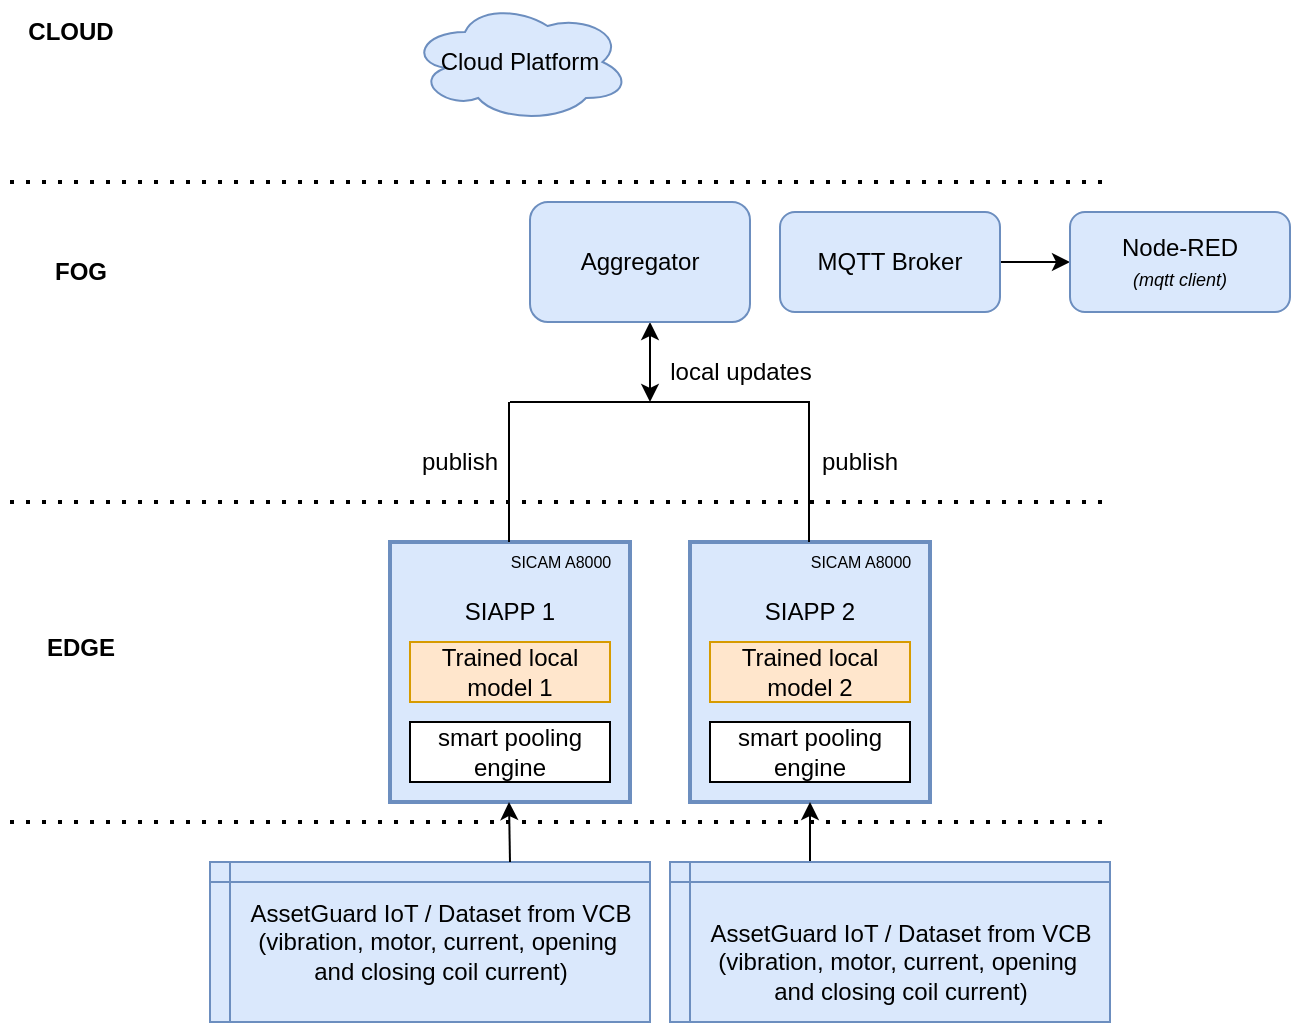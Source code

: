 <mxfile>
    <diagram name="Page-1" id="Hb0_rXLuHfgMdhwfqB6v">
        <mxGraphModel dx="736" dy="499" grid="1" gridSize="10" guides="1" tooltips="1" connect="1" arrows="1" fold="1" page="1" pageScale="1" pageWidth="850" pageHeight="1100" math="0" shadow="0">
            <root>
                <mxCell id="0"/>
                <mxCell id="1" parent="0"/>
                <mxCell id="xG-Qj8sGPEy_TqVcdWYU-6" value="" style="endArrow=none;dashed=1;html=1;dashPattern=1 3;strokeWidth=2;rounded=0;strokeColor=#000000;" parent="1" edge="1">
                    <mxGeometry width="50" height="50" relative="1" as="geometry">
                        <mxPoint x="90" y="360" as="sourcePoint"/>
                        <mxPoint x="640" y="360" as="targetPoint"/>
                    </mxGeometry>
                </mxCell>
                <mxCell id="xG-Qj8sGPEy_TqVcdWYU-7" value="" style="endArrow=none;dashed=1;html=1;dashPattern=1 3;strokeWidth=2;rounded=0;strokeColor=#000000;" parent="1" edge="1">
                    <mxGeometry width="50" height="50" relative="1" as="geometry">
                        <mxPoint x="90" y="200" as="sourcePoint"/>
                        <mxPoint x="640" y="200" as="targetPoint"/>
                    </mxGeometry>
                </mxCell>
                <mxCell id="xG-Qj8sGPEy_TqVcdWYU-8" value="" style="endArrow=none;dashed=1;html=1;dashPattern=1 3;strokeWidth=2;rounded=0;strokeColor=#000000;" parent="1" edge="1">
                    <mxGeometry width="50" height="50" relative="1" as="geometry">
                        <mxPoint x="90" y="520" as="sourcePoint"/>
                        <mxPoint x="640" y="520" as="targetPoint"/>
                    </mxGeometry>
                </mxCell>
                <mxCell id="xG-Qj8sGPEy_TqVcdWYU-9" value="&lt;b&gt;EDGE&lt;/b&gt;" style="text;html=1;align=center;verticalAlign=middle;resizable=0;points=[];autosize=1;strokeColor=none;fillColor=none;" parent="1" vertex="1">
                    <mxGeometry x="95" y="418" width="60" height="30" as="geometry"/>
                </mxCell>
                <mxCell id="xG-Qj8sGPEy_TqVcdWYU-10" value="&lt;b&gt;FOG&lt;/b&gt;" style="text;html=1;align=center;verticalAlign=middle;resizable=0;points=[];autosize=1;strokeColor=none;fillColor=none;" parent="1" vertex="1">
                    <mxGeometry x="100" y="230" width="50" height="30" as="geometry"/>
                </mxCell>
                <mxCell id="xG-Qj8sGPEy_TqVcdWYU-11" value="&lt;b&gt;CLOUD&lt;/b&gt;" style="text;html=1;align=center;verticalAlign=middle;resizable=0;points=[];autosize=1;strokeColor=none;fillColor=none;" parent="1" vertex="1">
                    <mxGeometry x="85" y="110" width="70" height="30" as="geometry"/>
                </mxCell>
                <mxCell id="xG-Qj8sGPEy_TqVcdWYU-12" value="" style="rounded=0;whiteSpace=wrap;html=1;fillColor=#dae8fc;strokeColor=#6c8ebf;glass=0;strokeWidth=2;" parent="1" vertex="1">
                    <mxGeometry x="280" y="380" width="120" height="130" as="geometry"/>
                </mxCell>
                <mxCell id="xG-Qj8sGPEy_TqVcdWYU-13" value="SICAM A8000" style="text;html=1;align=center;verticalAlign=middle;resizable=0;points=[];autosize=1;strokeColor=none;fillColor=none;fontSize=8;" parent="1" vertex="1">
                    <mxGeometry x="330" y="380" width="70" height="20" as="geometry"/>
                </mxCell>
                <mxCell id="xG-Qj8sGPEy_TqVcdWYU-14" value="" style="rounded=0;whiteSpace=wrap;html=1;fillColor=#dae8fc;strokeColor=#6c8ebf;glass=0;strokeWidth=2;" parent="1" vertex="1">
                    <mxGeometry x="430" y="380" width="120" height="130" as="geometry"/>
                </mxCell>
                <mxCell id="xG-Qj8sGPEy_TqVcdWYU-15" value="SICAM A8000" style="text;html=1;align=center;verticalAlign=middle;resizable=0;points=[];autosize=1;strokeColor=none;fillColor=none;fontSize=8;" parent="1" vertex="1">
                    <mxGeometry x="480" y="380" width="70" height="20" as="geometry"/>
                </mxCell>
                <mxCell id="xG-Qj8sGPEy_TqVcdWYU-20" value="" style="endArrow=none;html=1;rounded=0;" parent="1" edge="1">
                    <mxGeometry width="50" height="50" relative="1" as="geometry">
                        <mxPoint x="489.5" y="380" as="sourcePoint"/>
                        <mxPoint x="489.5" y="310" as="targetPoint"/>
                    </mxGeometry>
                </mxCell>
                <mxCell id="xG-Qj8sGPEy_TqVcdWYU-22" value="" style="endArrow=none;html=1;rounded=0;" parent="1" edge="1">
                    <mxGeometry width="50" height="50" relative="1" as="geometry">
                        <mxPoint x="339.5" y="380" as="sourcePoint"/>
                        <mxPoint x="339.5" y="310" as="targetPoint"/>
                    </mxGeometry>
                </mxCell>
                <mxCell id="xG-Qj8sGPEy_TqVcdWYU-23" value="" style="endArrow=none;html=1;rounded=0;" parent="1" edge="1">
                    <mxGeometry width="50" height="50" relative="1" as="geometry">
                        <mxPoint x="340" y="310" as="sourcePoint"/>
                        <mxPoint x="490" y="310" as="targetPoint"/>
                    </mxGeometry>
                </mxCell>
                <mxCell id="xG-Qj8sGPEy_TqVcdWYU-24" value="" style="endArrow=classic;startArrow=classic;html=1;rounded=0;" parent="1" edge="1">
                    <mxGeometry width="50" height="50" relative="1" as="geometry">
                        <mxPoint x="410" y="310" as="sourcePoint"/>
                        <mxPoint x="410" y="270" as="targetPoint"/>
                    </mxGeometry>
                </mxCell>
                <mxCell id="xG-Qj8sGPEy_TqVcdWYU-50" style="edgeStyle=orthogonalEdgeStyle;rounded=0;orthogonalLoop=1;jettySize=auto;html=1;exitX=1;exitY=0.5;exitDx=0;exitDy=0;entryX=0;entryY=0.5;entryDx=0;entryDy=0;" parent="1" source="xG-Qj8sGPEy_TqVcdWYU-25" target="xG-Qj8sGPEy_TqVcdWYU-48" edge="1">
                    <mxGeometry relative="1" as="geometry"/>
                </mxCell>
                <mxCell id="xG-Qj8sGPEy_TqVcdWYU-25" value="MQTT Broker" style="rounded=1;whiteSpace=wrap;html=1;fillColor=#dae8fc;strokeColor=#6c8ebf;" parent="1" vertex="1">
                    <mxGeometry x="475" y="215" width="110" height="50" as="geometry"/>
                </mxCell>
                <mxCell id="xG-Qj8sGPEy_TqVcdWYU-26" value="Cloud Platform" style="ellipse;shape=cloud;whiteSpace=wrap;html=1;fillColor=#dae8fc;strokeColor=#6c8ebf;" parent="1" vertex="1">
                    <mxGeometry x="290" y="110" width="110" height="60" as="geometry"/>
                </mxCell>
                <mxCell id="xG-Qj8sGPEy_TqVcdWYU-35" value="" style="endArrow=classic;html=1;rounded=0;" parent="1" edge="1">
                    <mxGeometry width="50" height="50" relative="1" as="geometry">
                        <mxPoint x="490" y="550" as="sourcePoint"/>
                        <mxPoint x="490" y="510" as="targetPoint"/>
                    </mxGeometry>
                </mxCell>
                <mxCell id="xG-Qj8sGPEy_TqVcdWYU-37" value="local updates" style="text;html=1;align=center;verticalAlign=middle;resizable=0;points=[];autosize=1;strokeColor=none;fillColor=none;" parent="1" vertex="1">
                    <mxGeometry x="410" y="280" width="90" height="30" as="geometry"/>
                </mxCell>
                <mxCell id="xG-Qj8sGPEy_TqVcdWYU-40" value="Trained local model 1" style="rounded=0;whiteSpace=wrap;html=1;fillColor=#ffe6cc;strokeColor=#d79b00;" parent="1" vertex="1">
                    <mxGeometry x="290" y="430" width="100" height="30" as="geometry"/>
                </mxCell>
                <mxCell id="xG-Qj8sGPEy_TqVcdWYU-41" value="Trained local model 2" style="rounded=0;whiteSpace=wrap;html=1;fillColor=#ffe6cc;strokeColor=#d79b00;" parent="1" vertex="1">
                    <mxGeometry x="440" y="430" width="100" height="30" as="geometry"/>
                </mxCell>
                <mxCell id="xG-Qj8sGPEy_TqVcdWYU-42" value="smart pooling engine" style="whiteSpace=wrap;html=1;" parent="1" vertex="1">
                    <mxGeometry x="290" y="470" width="100" height="30" as="geometry"/>
                </mxCell>
                <mxCell id="xG-Qj8sGPEy_TqVcdWYU-43" value="SIAPP 1" style="text;html=1;align=center;verticalAlign=middle;whiteSpace=wrap;rounded=0;" parent="1" vertex="1">
                    <mxGeometry x="310" y="400" width="60" height="30" as="geometry"/>
                </mxCell>
                <mxCell id="xG-Qj8sGPEy_TqVcdWYU-45" value="smart pooling engine" style="whiteSpace=wrap;html=1;" parent="1" vertex="1">
                    <mxGeometry x="440" y="470" width="100" height="30" as="geometry"/>
                </mxCell>
                <mxCell id="xG-Qj8sGPEy_TqVcdWYU-46" value="SIAPP 2" style="text;html=1;align=center;verticalAlign=middle;whiteSpace=wrap;rounded=0;" parent="1" vertex="1">
                    <mxGeometry x="460" y="400" width="60" height="30" as="geometry"/>
                </mxCell>
                <mxCell id="xG-Qj8sGPEy_TqVcdWYU-48" value="Node-RED&lt;div&gt;&lt;i&gt;&lt;font style=&quot;font-size: 9px;&quot;&gt;(mqtt client)&lt;/font&gt;&lt;/i&gt;&lt;/div&gt;" style="rounded=1;whiteSpace=wrap;html=1;fillColor=#dae8fc;strokeColor=#6c8ebf;" parent="1" vertex="1">
                    <mxGeometry x="620" y="215" width="110" height="50" as="geometry"/>
                </mxCell>
                <mxCell id="xG-Qj8sGPEy_TqVcdWYU-51" value="publish" style="text;html=1;align=center;verticalAlign=middle;whiteSpace=wrap;rounded=0;" parent="1" vertex="1">
                    <mxGeometry x="500" y="340" width="30" as="geometry"/>
                </mxCell>
                <mxCell id="xG-Qj8sGPEy_TqVcdWYU-53" value="publish" style="text;html=1;align=center;verticalAlign=middle;whiteSpace=wrap;rounded=0;" parent="1" vertex="1">
                    <mxGeometry x="300" y="340" width="30" as="geometry"/>
                </mxCell>
                <mxCell id="mUGysJ0x8vuRQ9sjseeH-3" value="" style="shape=internalStorage;whiteSpace=wrap;html=1;backgroundOutline=1;fillColor=#dae8fc;strokeColor=#6c8ebf;movable=1;resizable=1;rotatable=1;deletable=1;editable=1;locked=0;connectable=1;dx=10;dy=10;" parent="1" vertex="1">
                    <mxGeometry x="190" y="540" width="220" height="80" as="geometry"/>
                </mxCell>
                <mxCell id="mUGysJ0x8vuRQ9sjseeH-4" value="AssetGuard IoT / Dataset from VCB&lt;div&gt;(vibration, motor, current, opening&amp;nbsp;&lt;/div&gt;&lt;div&gt;and&amp;nbsp;&lt;span style=&quot;background-color: transparent; color: light-dark(rgb(0, 0, 0), rgb(255, 255, 255));&quot;&gt;closing coil current)&lt;/span&gt;&lt;/div&gt;" style="text;html=1;align=center;verticalAlign=middle;resizable=1;points=[];autosize=1;strokeColor=none;fillColor=none;movable=1;rotatable=1;deletable=1;editable=1;locked=0;connectable=1;" parent="1" vertex="1">
                    <mxGeometry x="200" y="550" width="210" height="60" as="geometry"/>
                </mxCell>
                <mxCell id="mUGysJ0x8vuRQ9sjseeH-5" value="Aggregator" style="rounded=1;whiteSpace=wrap;html=1;fillColor=#dae8fc;strokeColor=#6c8ebf;" parent="1" vertex="1">
                    <mxGeometry x="350" y="210" width="110" height="60" as="geometry"/>
                </mxCell>
                <mxCell id="mUGysJ0x8vuRQ9sjseeH-12" value="" style="shape=internalStorage;whiteSpace=wrap;html=1;backgroundOutline=1;fillColor=#dae8fc;strokeColor=#6c8ebf;movable=1;resizable=1;rotatable=1;deletable=1;editable=1;locked=0;connectable=1;dx=10;dy=10;" parent="1" vertex="1">
                    <mxGeometry x="420" y="540" width="220" height="80" as="geometry"/>
                </mxCell>
                <mxCell id="mUGysJ0x8vuRQ9sjseeH-13" value="" style="endArrow=classic;html=1;rounded=0;" parent="1" edge="1">
                    <mxGeometry width="50" height="50" relative="1" as="geometry">
                        <mxPoint x="340" y="540" as="sourcePoint"/>
                        <mxPoint x="339.5" y="510" as="targetPoint"/>
                    </mxGeometry>
                </mxCell>
                <mxCell id="mUGysJ0x8vuRQ9sjseeH-14" value="AssetGuard IoT / Dataset from VCB&lt;div&gt;(vibration, motor, current, opening&amp;nbsp;&lt;/div&gt;&lt;div&gt;and&amp;nbsp;&lt;span style=&quot;background-color: transparent; color: light-dark(rgb(0, 0, 0), rgb(255, 255, 255));&quot;&gt;closing coil current)&lt;/span&gt;&lt;/div&gt;" style="text;html=1;align=center;verticalAlign=middle;resizable=0;points=[];autosize=1;strokeColor=none;fillColor=none;" parent="1" vertex="1">
                    <mxGeometry x="430" y="560" width="210" height="60" as="geometry"/>
                </mxCell>
            </root>
        </mxGraphModel>
    </diagram>
</mxfile>